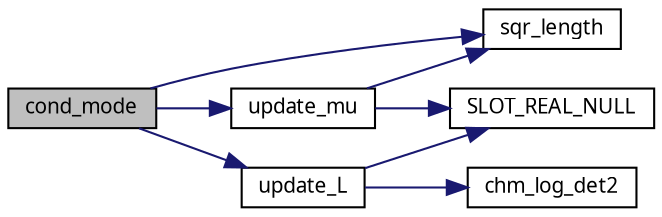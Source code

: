 digraph G
{
  edge [fontname="FreeSans.ttf",fontsize=10,labelfontname="FreeSans.ttf",labelfontsize=10];
  node [fontname="FreeSans.ttf",fontsize=10,shape=record];
  rankdir=LR;
  Node1 [label="cond_mode",height=0.2,width=0.4,color="black", fillcolor="grey75", style="filled" fontcolor="black"];
  Node1 -> Node2 [color="midnightblue",fontsize=10,style="solid",fontname="FreeSans.ttf"];
  Node2 [label="sqr_length",height=0.2,width=0.4,color="black", fillcolor="white", style="filled",URL="$lmer_8c.html#cb5f65f582a10a1d89c539b2df485346",tooltip="Return the sum of squares of the first n elements of x."];
  Node1 -> Node3 [color="midnightblue",fontsize=10,style="solid",fontname="FreeSans.ttf"];
  Node3 [label="update_L",height=0.2,width=0.4,color="black", fillcolor="white", style="filled",URL="$lmer_8c.html#2f257f628f06920b351486d48ab50026",tooltip="Update the A, L, sqrtWt and resid slots."];
  Node3 -> Node4 [color="midnightblue",fontsize=10,style="solid",fontname="FreeSans.ttf"];
  Node4 [label="chm_log_det2",height=0.2,width=0.4,color="black", fillcolor="white", style="filled",URL="$lmer_8c.html#76fcf475a3079f5068e463e2d9d32a51",tooltip="Evaluate the logarithm of the square of the determinant of L (i.e."];
  Node3 -> Node5 [color="midnightblue",fontsize=10,style="solid",fontname="FreeSans.ttf"];
  Node5 [label="SLOT_REAL_NULL",height=0.2,width=0.4,color="black", fillcolor="white", style="filled",URL="$lmer_8c.html#ff904c8d92fd93c839da5615d9d18240",tooltip="Extract the slot named nm from the object obj and return a null pointer if the slot..."];
  Node1 -> Node6 [color="midnightblue",fontsize=10,style="solid",fontname="FreeSans.ttf"];
  Node6 [label="update_mu",height=0.2,width=0.4,color="black", fillcolor="white", style="filled",URL="$lmer_8c.html#da558f58458c36a96585a9c6e695a0b6",tooltip="Update the eta, v, mu, resid and var slots according to the current values of the..."];
  Node6 -> Node5 [color="midnightblue",fontsize=10,style="solid",fontname="FreeSans.ttf"];
  Node6 -> Node2 [color="midnightblue",fontsize=10,style="solid",fontname="FreeSans.ttf"];
}
